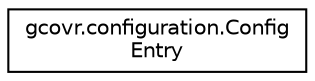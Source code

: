 digraph "Graphical Class Hierarchy"
{
 // LATEX_PDF_SIZE
  edge [fontname="Helvetica",fontsize="10",labelfontname="Helvetica",labelfontsize="10"];
  node [fontname="Helvetica",fontsize="10",shape=record];
  rankdir="LR";
  Node0 [label="gcovr.configuration.Config\lEntry",height=0.2,width=0.4,color="black", fillcolor="white", style="filled",URL="$classgcovr_1_1configuration_1_1ConfigEntry.html",tooltip=" "];
}
